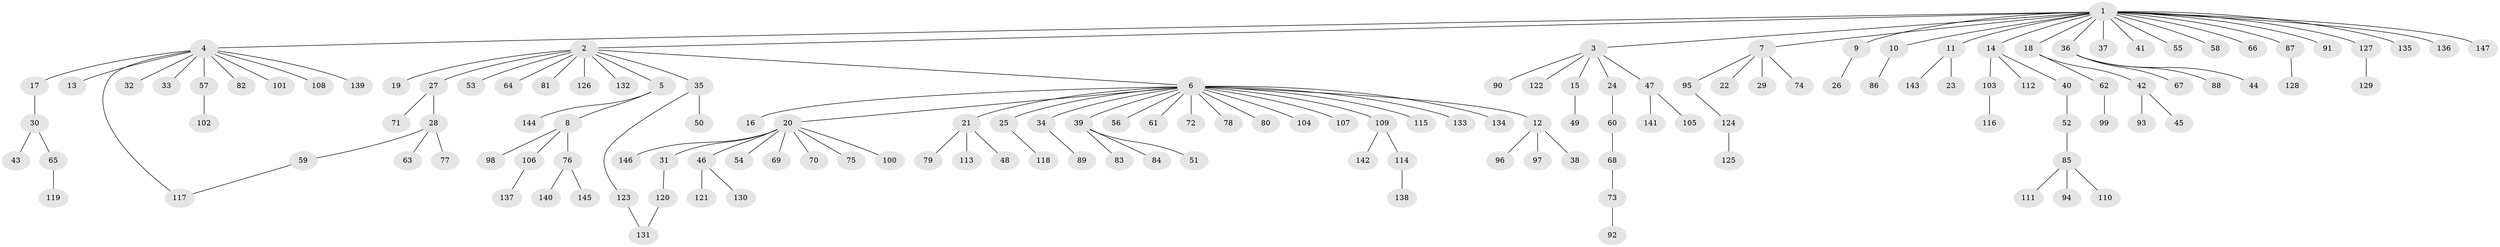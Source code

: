 // Generated by graph-tools (version 1.1) at 2025/01/03/09/25 03:01:50]
// undirected, 147 vertices, 148 edges
graph export_dot {
graph [start="1"]
  node [color=gray90,style=filled];
  1;
  2;
  3;
  4;
  5;
  6;
  7;
  8;
  9;
  10;
  11;
  12;
  13;
  14;
  15;
  16;
  17;
  18;
  19;
  20;
  21;
  22;
  23;
  24;
  25;
  26;
  27;
  28;
  29;
  30;
  31;
  32;
  33;
  34;
  35;
  36;
  37;
  38;
  39;
  40;
  41;
  42;
  43;
  44;
  45;
  46;
  47;
  48;
  49;
  50;
  51;
  52;
  53;
  54;
  55;
  56;
  57;
  58;
  59;
  60;
  61;
  62;
  63;
  64;
  65;
  66;
  67;
  68;
  69;
  70;
  71;
  72;
  73;
  74;
  75;
  76;
  77;
  78;
  79;
  80;
  81;
  82;
  83;
  84;
  85;
  86;
  87;
  88;
  89;
  90;
  91;
  92;
  93;
  94;
  95;
  96;
  97;
  98;
  99;
  100;
  101;
  102;
  103;
  104;
  105;
  106;
  107;
  108;
  109;
  110;
  111;
  112;
  113;
  114;
  115;
  116;
  117;
  118;
  119;
  120;
  121;
  122;
  123;
  124;
  125;
  126;
  127;
  128;
  129;
  130;
  131;
  132;
  133;
  134;
  135;
  136;
  137;
  138;
  139;
  140;
  141;
  142;
  143;
  144;
  145;
  146;
  147;
  1 -- 2;
  1 -- 3;
  1 -- 4;
  1 -- 7;
  1 -- 9;
  1 -- 10;
  1 -- 11;
  1 -- 14;
  1 -- 18;
  1 -- 36;
  1 -- 37;
  1 -- 41;
  1 -- 55;
  1 -- 58;
  1 -- 66;
  1 -- 87;
  1 -- 91;
  1 -- 127;
  1 -- 135;
  1 -- 136;
  1 -- 147;
  2 -- 5;
  2 -- 6;
  2 -- 19;
  2 -- 27;
  2 -- 35;
  2 -- 53;
  2 -- 64;
  2 -- 81;
  2 -- 126;
  2 -- 132;
  3 -- 15;
  3 -- 24;
  3 -- 47;
  3 -- 90;
  3 -- 122;
  4 -- 13;
  4 -- 17;
  4 -- 32;
  4 -- 33;
  4 -- 57;
  4 -- 82;
  4 -- 101;
  4 -- 108;
  4 -- 117;
  4 -- 139;
  5 -- 8;
  5 -- 144;
  6 -- 12;
  6 -- 16;
  6 -- 20;
  6 -- 21;
  6 -- 25;
  6 -- 34;
  6 -- 39;
  6 -- 56;
  6 -- 61;
  6 -- 72;
  6 -- 78;
  6 -- 80;
  6 -- 104;
  6 -- 107;
  6 -- 109;
  6 -- 115;
  6 -- 133;
  6 -- 134;
  7 -- 22;
  7 -- 29;
  7 -- 74;
  7 -- 95;
  8 -- 76;
  8 -- 98;
  8 -- 106;
  9 -- 26;
  10 -- 86;
  11 -- 23;
  11 -- 143;
  12 -- 38;
  12 -- 96;
  12 -- 97;
  14 -- 40;
  14 -- 103;
  14 -- 112;
  15 -- 49;
  17 -- 30;
  18 -- 42;
  18 -- 62;
  20 -- 31;
  20 -- 46;
  20 -- 54;
  20 -- 69;
  20 -- 70;
  20 -- 75;
  20 -- 100;
  20 -- 146;
  21 -- 48;
  21 -- 79;
  21 -- 113;
  24 -- 60;
  25 -- 118;
  27 -- 28;
  27 -- 71;
  28 -- 59;
  28 -- 63;
  28 -- 77;
  30 -- 43;
  30 -- 65;
  31 -- 120;
  34 -- 89;
  35 -- 50;
  35 -- 123;
  36 -- 44;
  36 -- 67;
  36 -- 88;
  39 -- 51;
  39 -- 83;
  39 -- 84;
  40 -- 52;
  42 -- 45;
  42 -- 93;
  46 -- 121;
  46 -- 130;
  47 -- 105;
  47 -- 141;
  52 -- 85;
  57 -- 102;
  59 -- 117;
  60 -- 68;
  62 -- 99;
  65 -- 119;
  68 -- 73;
  73 -- 92;
  76 -- 140;
  76 -- 145;
  85 -- 94;
  85 -- 110;
  85 -- 111;
  87 -- 128;
  95 -- 124;
  103 -- 116;
  106 -- 137;
  109 -- 114;
  109 -- 142;
  114 -- 138;
  120 -- 131;
  123 -- 131;
  124 -- 125;
  127 -- 129;
}
